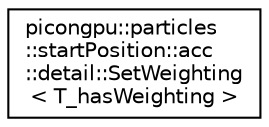digraph "Graphical Class Hierarchy"
{
 // LATEX_PDF_SIZE
  edge [fontname="Helvetica",fontsize="10",labelfontname="Helvetica",labelfontsize="10"];
  node [fontname="Helvetica",fontsize="10",shape=record];
  rankdir="LR";
  Node0 [label="picongpu::particles\l::startPosition::acc\l::detail::SetWeighting\l\< T_hasWeighting \>",height=0.2,width=0.4,color="black", fillcolor="white", style="filled",URL="$structpicongpu_1_1particles_1_1start_position_1_1acc_1_1detail_1_1_set_weighting.html",tooltip=" "];
}
